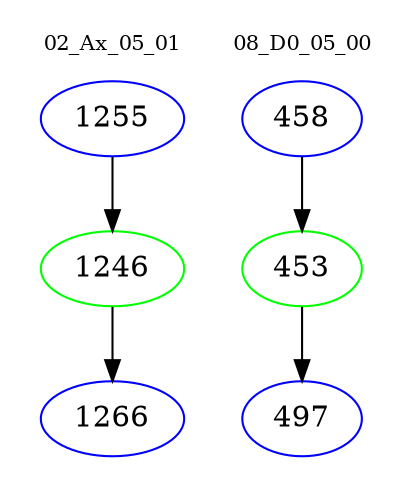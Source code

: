 digraph{
subgraph cluster_0 {
color = white
label = "02_Ax_05_01";
fontsize=10;
T0_1255 [label="1255", color="blue"]
T0_1255 -> T0_1246 [color="black"]
T0_1246 [label="1246", color="green"]
T0_1246 -> T0_1266 [color="black"]
T0_1266 [label="1266", color="blue"]
}
subgraph cluster_1 {
color = white
label = "08_D0_05_00";
fontsize=10;
T1_458 [label="458", color="blue"]
T1_458 -> T1_453 [color="black"]
T1_453 [label="453", color="green"]
T1_453 -> T1_497 [color="black"]
T1_497 [label="497", color="blue"]
}
}
